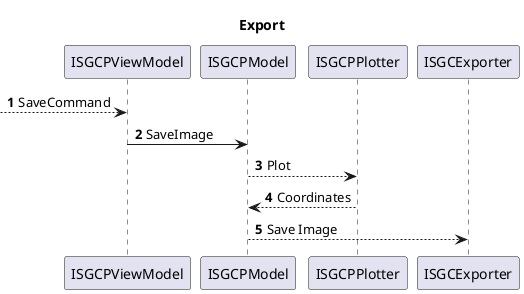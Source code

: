 ﻿@startuml
'https://plantuml.com/sequence-diagram

title Export

autonumber
--> ISGCPViewModel: SaveCommand
ISGCPViewModel -> ISGCPModel: SaveImage
ISGCPModel --> ISGCPPlotter: Plot
ISGCPPlotter --> ISGCPModel: Coordinates
ISGCPModel --> ISGCExporter: Save Image

@enduml